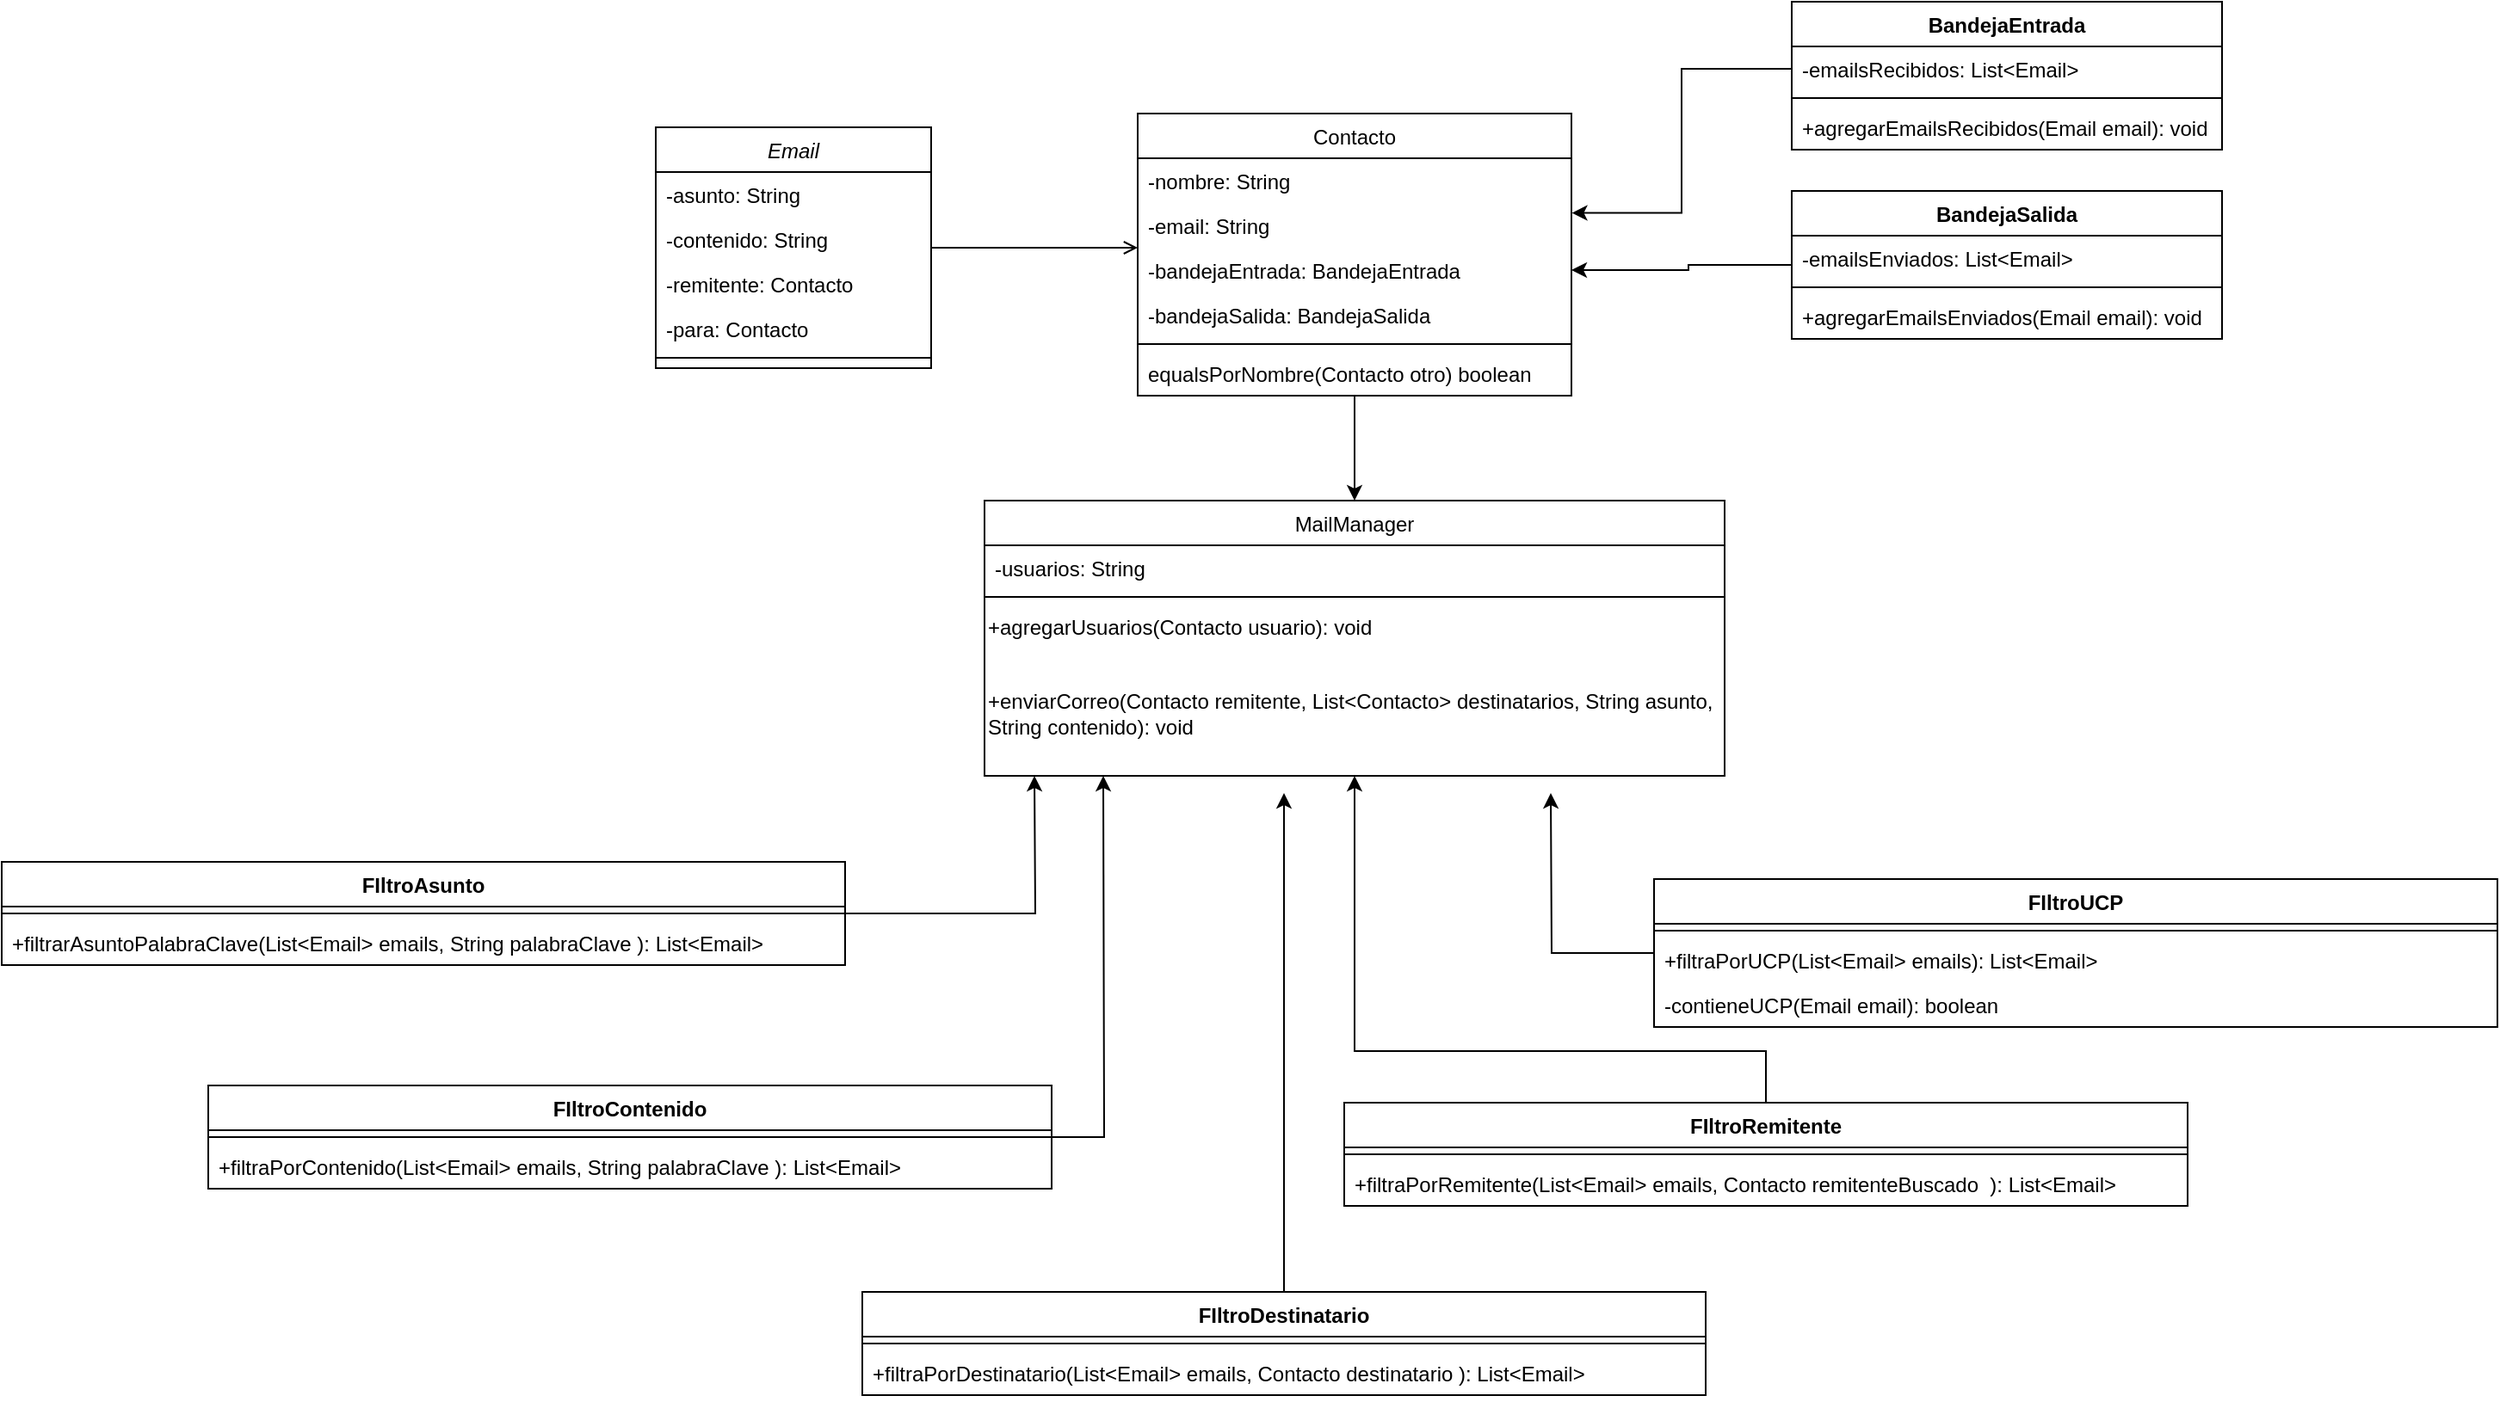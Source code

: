<mxfile version="22.0.4" type="device">
  <diagram id="C5RBs43oDa-KdzZeNtuy" name="Page-1">
    <mxGraphModel dx="1740" dy="464" grid="1" gridSize="10" guides="1" tooltips="1" connect="1" arrows="1" fold="1" page="1" pageScale="1" pageWidth="827" pageHeight="1169" math="0" shadow="0">
      <root>
        <mxCell id="WIyWlLk6GJQsqaUBKTNV-0" />
        <mxCell id="WIyWlLk6GJQsqaUBKTNV-1" parent="WIyWlLk6GJQsqaUBKTNV-0" />
        <mxCell id="zkfFHV4jXpPFQw0GAbJ--0" value="Email" style="swimlane;fontStyle=2;align=center;verticalAlign=top;childLayout=stackLayout;horizontal=1;startSize=26;horizontalStack=0;resizeParent=1;resizeLast=0;collapsible=1;marginBottom=0;rounded=0;shadow=0;strokeWidth=1;" parent="WIyWlLk6GJQsqaUBKTNV-1" vertex="1">
          <mxGeometry x="-330" y="113" width="160" height="140" as="geometry">
            <mxRectangle x="230" y="140" width="160" height="26" as="alternateBounds" />
          </mxGeometry>
        </mxCell>
        <mxCell id="zkfFHV4jXpPFQw0GAbJ--1" value="-asunto: String" style="text;align=left;verticalAlign=top;spacingLeft=4;spacingRight=4;overflow=hidden;rotatable=0;points=[[0,0.5],[1,0.5]];portConstraint=eastwest;" parent="zkfFHV4jXpPFQw0GAbJ--0" vertex="1">
          <mxGeometry y="26" width="160" height="26" as="geometry" />
        </mxCell>
        <mxCell id="zkfFHV4jXpPFQw0GAbJ--2" value="-contenido: String" style="text;align=left;verticalAlign=top;spacingLeft=4;spacingRight=4;overflow=hidden;rotatable=0;points=[[0,0.5],[1,0.5]];portConstraint=eastwest;rounded=0;shadow=0;html=0;" parent="zkfFHV4jXpPFQw0GAbJ--0" vertex="1">
          <mxGeometry y="52" width="160" height="26" as="geometry" />
        </mxCell>
        <mxCell id="zkfFHV4jXpPFQw0GAbJ--3" value="-remitente: Contacto" style="text;align=left;verticalAlign=top;spacingLeft=4;spacingRight=4;overflow=hidden;rotatable=0;points=[[0,0.5],[1,0.5]];portConstraint=eastwest;rounded=0;shadow=0;html=0;" parent="zkfFHV4jXpPFQw0GAbJ--0" vertex="1">
          <mxGeometry y="78" width="160" height="26" as="geometry" />
        </mxCell>
        <mxCell id="RFBZ_uwR2m0B5lEaDiZR-0" value="-para: Contacto" style="text;align=left;verticalAlign=top;spacingLeft=4;spacingRight=4;overflow=hidden;rotatable=0;points=[[0,0.5],[1,0.5]];portConstraint=eastwest;rounded=0;shadow=0;html=0;" vertex="1" parent="zkfFHV4jXpPFQw0GAbJ--0">
          <mxGeometry y="104" width="160" height="26" as="geometry" />
        </mxCell>
        <mxCell id="zkfFHV4jXpPFQw0GAbJ--4" value="" style="line;html=1;strokeWidth=1;align=left;verticalAlign=middle;spacingTop=-1;spacingLeft=3;spacingRight=3;rotatable=0;labelPosition=right;points=[];portConstraint=eastwest;" parent="zkfFHV4jXpPFQw0GAbJ--0" vertex="1">
          <mxGeometry y="130" width="160" height="8" as="geometry" />
        </mxCell>
        <mxCell id="zkfFHV4jXpPFQw0GAbJ--13" value="MailManager&#xa;" style="swimlane;fontStyle=0;align=center;verticalAlign=top;childLayout=stackLayout;horizontal=1;startSize=26;horizontalStack=0;resizeParent=1;resizeLast=0;collapsible=1;marginBottom=0;rounded=0;shadow=0;strokeWidth=1;" parent="WIyWlLk6GJQsqaUBKTNV-1" vertex="1">
          <mxGeometry x="-139" y="330" width="430" height="160" as="geometry">
            <mxRectangle x="340" y="380" width="170" height="26" as="alternateBounds" />
          </mxGeometry>
        </mxCell>
        <mxCell id="zkfFHV4jXpPFQw0GAbJ--14" value="-usuarios: String" style="text;align=left;verticalAlign=top;spacingLeft=4;spacingRight=4;overflow=hidden;rotatable=0;points=[[0,0.5],[1,0.5]];portConstraint=eastwest;" parent="zkfFHV4jXpPFQw0GAbJ--13" vertex="1">
          <mxGeometry y="26" width="430" height="26" as="geometry" />
        </mxCell>
        <mxCell id="zkfFHV4jXpPFQw0GAbJ--15" value="" style="line;html=1;strokeWidth=1;align=left;verticalAlign=middle;spacingTop=-1;spacingLeft=3;spacingRight=3;rotatable=0;labelPosition=right;points=[];portConstraint=eastwest;" parent="zkfFHV4jXpPFQw0GAbJ--13" vertex="1">
          <mxGeometry y="52" width="430" height="8" as="geometry" />
        </mxCell>
        <mxCell id="RFBZ_uwR2m0B5lEaDiZR-7" value="+agregarUsuarios(Contacto usuario): void&lt;br&gt;&lt;br&gt;&lt;br&gt;+enviarCorreo(Contacto remitente, List&amp;lt;Contacto&amp;gt; destinatarios, String asunto, String contenido): void&amp;nbsp;" style="text;html=1;strokeColor=none;fillColor=none;align=left;verticalAlign=top;whiteSpace=wrap;rounded=0;" vertex="1" parent="zkfFHV4jXpPFQw0GAbJ--13">
          <mxGeometry y="60" width="430" height="60" as="geometry" />
        </mxCell>
        <mxCell id="RFBZ_uwR2m0B5lEaDiZR-38" style="edgeStyle=orthogonalEdgeStyle;rounded=0;orthogonalLoop=1;jettySize=auto;html=1;entryX=0.5;entryY=0;entryDx=0;entryDy=0;" edge="1" parent="WIyWlLk6GJQsqaUBKTNV-1" source="zkfFHV4jXpPFQw0GAbJ--17" target="zkfFHV4jXpPFQw0GAbJ--13">
          <mxGeometry relative="1" as="geometry" />
        </mxCell>
        <mxCell id="zkfFHV4jXpPFQw0GAbJ--17" value="Contacto" style="swimlane;fontStyle=0;align=center;verticalAlign=top;childLayout=stackLayout;horizontal=1;startSize=26;horizontalStack=0;resizeParent=1;resizeLast=0;collapsible=1;marginBottom=0;rounded=0;shadow=0;strokeWidth=1;" parent="WIyWlLk6GJQsqaUBKTNV-1" vertex="1">
          <mxGeometry x="-50" y="105" width="252" height="164" as="geometry">
            <mxRectangle x="550" y="140" width="160" height="26" as="alternateBounds" />
          </mxGeometry>
        </mxCell>
        <mxCell id="zkfFHV4jXpPFQw0GAbJ--18" value="-nombre: String" style="text;align=left;verticalAlign=top;spacingLeft=4;spacingRight=4;overflow=hidden;rotatable=0;points=[[0,0.5],[1,0.5]];portConstraint=eastwest;" parent="zkfFHV4jXpPFQw0GAbJ--17" vertex="1">
          <mxGeometry y="26" width="252" height="26" as="geometry" />
        </mxCell>
        <mxCell id="zkfFHV4jXpPFQw0GAbJ--19" value="-email: String" style="text;align=left;verticalAlign=top;spacingLeft=4;spacingRight=4;overflow=hidden;rotatable=0;points=[[0,0.5],[1,0.5]];portConstraint=eastwest;rounded=0;shadow=0;html=0;" parent="zkfFHV4jXpPFQw0GAbJ--17" vertex="1">
          <mxGeometry y="52" width="252" height="26" as="geometry" />
        </mxCell>
        <mxCell id="RFBZ_uwR2m0B5lEaDiZR-9" value="-bandejaEntrada: BandejaEntrada" style="text;align=left;verticalAlign=top;spacingLeft=4;spacingRight=4;overflow=hidden;rotatable=0;points=[[0,0.5],[1,0.5]];portConstraint=eastwest;rounded=0;shadow=0;html=0;" vertex="1" parent="zkfFHV4jXpPFQw0GAbJ--17">
          <mxGeometry y="78" width="252" height="26" as="geometry" />
        </mxCell>
        <mxCell id="RFBZ_uwR2m0B5lEaDiZR-8" value="-bandejaSalida: BandejaSalida" style="text;align=left;verticalAlign=top;spacingLeft=4;spacingRight=4;overflow=hidden;rotatable=0;points=[[0,0.5],[1,0.5]];portConstraint=eastwest;rounded=0;shadow=0;html=0;" vertex="1" parent="zkfFHV4jXpPFQw0GAbJ--17">
          <mxGeometry y="104" width="252" height="26" as="geometry" />
        </mxCell>
        <mxCell id="zkfFHV4jXpPFQw0GAbJ--23" value="" style="line;html=1;strokeWidth=1;align=left;verticalAlign=middle;spacingTop=-1;spacingLeft=3;spacingRight=3;rotatable=0;labelPosition=right;points=[];portConstraint=eastwest;" parent="zkfFHV4jXpPFQw0GAbJ--17" vertex="1">
          <mxGeometry y="130" width="252" height="8" as="geometry" />
        </mxCell>
        <mxCell id="zkfFHV4jXpPFQw0GAbJ--24" value="equalsPorNombre(Contacto otro) boolean" style="text;align=left;verticalAlign=top;spacingLeft=4;spacingRight=4;overflow=hidden;rotatable=0;points=[[0,0.5],[1,0.5]];portConstraint=eastwest;" parent="zkfFHV4jXpPFQw0GAbJ--17" vertex="1">
          <mxGeometry y="138" width="252" height="26" as="geometry" />
        </mxCell>
        <mxCell id="zkfFHV4jXpPFQw0GAbJ--26" value="" style="endArrow=open;shadow=0;strokeWidth=1;rounded=0;endFill=1;edgeStyle=elbowEdgeStyle;elbow=vertical;" parent="WIyWlLk6GJQsqaUBKTNV-1" source="zkfFHV4jXpPFQw0GAbJ--0" target="zkfFHV4jXpPFQw0GAbJ--17" edge="1">
          <mxGeometry relative="1" as="geometry">
            <mxPoint x="-151" y="302" as="sourcePoint" />
            <mxPoint x="9" y="302" as="targetPoint" />
          </mxGeometry>
        </mxCell>
        <mxCell id="RFBZ_uwR2m0B5lEaDiZR-11" value="BandejaEntrada" style="swimlane;fontStyle=1;align=center;verticalAlign=top;childLayout=stackLayout;horizontal=1;startSize=26;horizontalStack=0;resizeParent=1;resizeParentMax=0;resizeLast=0;collapsible=1;marginBottom=0;whiteSpace=wrap;html=1;" vertex="1" parent="WIyWlLk6GJQsqaUBKTNV-1">
          <mxGeometry x="330" y="40" width="250" height="86" as="geometry" />
        </mxCell>
        <mxCell id="RFBZ_uwR2m0B5lEaDiZR-12" value="-emailsRecibidos: List&amp;lt;Email&amp;gt;" style="text;strokeColor=none;fillColor=none;align=left;verticalAlign=top;spacingLeft=4;spacingRight=4;overflow=hidden;rotatable=0;points=[[0,0.5],[1,0.5]];portConstraint=eastwest;whiteSpace=wrap;html=1;" vertex="1" parent="RFBZ_uwR2m0B5lEaDiZR-11">
          <mxGeometry y="26" width="250" height="26" as="geometry" />
        </mxCell>
        <mxCell id="RFBZ_uwR2m0B5lEaDiZR-13" value="" style="line;strokeWidth=1;fillColor=none;align=left;verticalAlign=middle;spacingTop=-1;spacingLeft=3;spacingRight=3;rotatable=0;labelPosition=right;points=[];portConstraint=eastwest;strokeColor=inherit;" vertex="1" parent="RFBZ_uwR2m0B5lEaDiZR-11">
          <mxGeometry y="52" width="250" height="8" as="geometry" />
        </mxCell>
        <mxCell id="RFBZ_uwR2m0B5lEaDiZR-14" value="+agregarEmailsRecibidos(Email email): void&amp;nbsp;" style="text;strokeColor=none;fillColor=none;align=left;verticalAlign=top;spacingLeft=4;spacingRight=4;overflow=hidden;rotatable=0;points=[[0,0.5],[1,0.5]];portConstraint=eastwest;whiteSpace=wrap;html=1;" vertex="1" parent="RFBZ_uwR2m0B5lEaDiZR-11">
          <mxGeometry y="60" width="250" height="26" as="geometry" />
        </mxCell>
        <mxCell id="RFBZ_uwR2m0B5lEaDiZR-36" style="edgeStyle=orthogonalEdgeStyle;rounded=0;orthogonalLoop=1;jettySize=auto;html=1;" edge="1" parent="WIyWlLk6GJQsqaUBKTNV-1" source="RFBZ_uwR2m0B5lEaDiZR-15" target="RFBZ_uwR2m0B5lEaDiZR-9">
          <mxGeometry relative="1" as="geometry">
            <Array as="points">
              <mxPoint x="270" y="193" />
              <mxPoint x="270" y="196" />
            </Array>
          </mxGeometry>
        </mxCell>
        <mxCell id="RFBZ_uwR2m0B5lEaDiZR-15" value="BandejaSalida" style="swimlane;fontStyle=1;align=center;verticalAlign=top;childLayout=stackLayout;horizontal=1;startSize=26;horizontalStack=0;resizeParent=1;resizeParentMax=0;resizeLast=0;collapsible=1;marginBottom=0;whiteSpace=wrap;html=1;" vertex="1" parent="WIyWlLk6GJQsqaUBKTNV-1">
          <mxGeometry x="330" y="150" width="250" height="86" as="geometry" />
        </mxCell>
        <mxCell id="RFBZ_uwR2m0B5lEaDiZR-16" value="-emailsEnviados: List&amp;lt;Email&amp;gt;" style="text;strokeColor=none;fillColor=none;align=left;verticalAlign=top;spacingLeft=4;spacingRight=4;overflow=hidden;rotatable=0;points=[[0,0.5],[1,0.5]];portConstraint=eastwest;whiteSpace=wrap;html=1;" vertex="1" parent="RFBZ_uwR2m0B5lEaDiZR-15">
          <mxGeometry y="26" width="250" height="26" as="geometry" />
        </mxCell>
        <mxCell id="RFBZ_uwR2m0B5lEaDiZR-17" value="" style="line;strokeWidth=1;fillColor=none;align=left;verticalAlign=middle;spacingTop=-1;spacingLeft=3;spacingRight=3;rotatable=0;labelPosition=right;points=[];portConstraint=eastwest;strokeColor=inherit;" vertex="1" parent="RFBZ_uwR2m0B5lEaDiZR-15">
          <mxGeometry y="52" width="250" height="8" as="geometry" />
        </mxCell>
        <mxCell id="RFBZ_uwR2m0B5lEaDiZR-18" value="+agregarEmailsEnviados(Email email): void&amp;nbsp;" style="text;strokeColor=none;fillColor=none;align=left;verticalAlign=top;spacingLeft=4;spacingRight=4;overflow=hidden;rotatable=0;points=[[0,0.5],[1,0.5]];portConstraint=eastwest;whiteSpace=wrap;html=1;" vertex="1" parent="RFBZ_uwR2m0B5lEaDiZR-15">
          <mxGeometry y="60" width="250" height="26" as="geometry" />
        </mxCell>
        <mxCell id="RFBZ_uwR2m0B5lEaDiZR-39" style="edgeStyle=orthogonalEdgeStyle;rounded=0;orthogonalLoop=1;jettySize=auto;html=1;" edge="1" parent="WIyWlLk6GJQsqaUBKTNV-1" source="RFBZ_uwR2m0B5lEaDiZR-19">
          <mxGeometry relative="1" as="geometry">
            <mxPoint x="-110" y="490" as="targetPoint" />
          </mxGeometry>
        </mxCell>
        <mxCell id="RFBZ_uwR2m0B5lEaDiZR-19" value="FIltroAsunto" style="swimlane;fontStyle=1;align=center;verticalAlign=top;childLayout=stackLayout;horizontal=1;startSize=26;horizontalStack=0;resizeParent=1;resizeParentMax=0;resizeLast=0;collapsible=1;marginBottom=0;whiteSpace=wrap;html=1;" vertex="1" parent="WIyWlLk6GJQsqaUBKTNV-1">
          <mxGeometry x="-710" y="540" width="490" height="60" as="geometry" />
        </mxCell>
        <mxCell id="RFBZ_uwR2m0B5lEaDiZR-21" value="" style="line;strokeWidth=1;fillColor=none;align=left;verticalAlign=middle;spacingTop=-1;spacingLeft=3;spacingRight=3;rotatable=0;labelPosition=right;points=[];portConstraint=eastwest;strokeColor=inherit;" vertex="1" parent="RFBZ_uwR2m0B5lEaDiZR-19">
          <mxGeometry y="26" width="490" height="8" as="geometry" />
        </mxCell>
        <mxCell id="RFBZ_uwR2m0B5lEaDiZR-22" value="+filtrarAsuntoPalabraClave(List&amp;lt;Email&amp;gt; emails, String palabraClave ): List&amp;lt;Email&amp;gt;" style="text;strokeColor=none;fillColor=none;align=left;verticalAlign=top;spacingLeft=4;spacingRight=4;overflow=hidden;rotatable=0;points=[[0,0.5],[1,0.5]];portConstraint=eastwest;whiteSpace=wrap;html=1;" vertex="1" parent="RFBZ_uwR2m0B5lEaDiZR-19">
          <mxGeometry y="34" width="490" height="26" as="geometry" />
        </mxCell>
        <mxCell id="RFBZ_uwR2m0B5lEaDiZR-40" style="edgeStyle=orthogonalEdgeStyle;rounded=0;orthogonalLoop=1;jettySize=auto;html=1;" edge="1" parent="WIyWlLk6GJQsqaUBKTNV-1" source="RFBZ_uwR2m0B5lEaDiZR-23">
          <mxGeometry relative="1" as="geometry">
            <mxPoint x="-70" y="490" as="targetPoint" />
          </mxGeometry>
        </mxCell>
        <mxCell id="RFBZ_uwR2m0B5lEaDiZR-23" value="FIltroContenido" style="swimlane;fontStyle=1;align=center;verticalAlign=top;childLayout=stackLayout;horizontal=1;startSize=26;horizontalStack=0;resizeParent=1;resizeParentMax=0;resizeLast=0;collapsible=1;marginBottom=0;whiteSpace=wrap;html=1;" vertex="1" parent="WIyWlLk6GJQsqaUBKTNV-1">
          <mxGeometry x="-590" y="670" width="490" height="60" as="geometry" />
        </mxCell>
        <mxCell id="RFBZ_uwR2m0B5lEaDiZR-24" value="" style="line;strokeWidth=1;fillColor=none;align=left;verticalAlign=middle;spacingTop=-1;spacingLeft=3;spacingRight=3;rotatable=0;labelPosition=right;points=[];portConstraint=eastwest;strokeColor=inherit;" vertex="1" parent="RFBZ_uwR2m0B5lEaDiZR-23">
          <mxGeometry y="26" width="490" height="8" as="geometry" />
        </mxCell>
        <mxCell id="RFBZ_uwR2m0B5lEaDiZR-25" value="+filtraPorContenido(List&amp;lt;Email&amp;gt; emails, String palabraClave ): List&amp;lt;Email&amp;gt;" style="text;strokeColor=none;fillColor=none;align=left;verticalAlign=top;spacingLeft=4;spacingRight=4;overflow=hidden;rotatable=0;points=[[0,0.5],[1,0.5]];portConstraint=eastwest;whiteSpace=wrap;html=1;" vertex="1" parent="RFBZ_uwR2m0B5lEaDiZR-23">
          <mxGeometry y="34" width="490" height="26" as="geometry" />
        </mxCell>
        <mxCell id="RFBZ_uwR2m0B5lEaDiZR-41" style="edgeStyle=orthogonalEdgeStyle;rounded=0;orthogonalLoop=1;jettySize=auto;html=1;" edge="1" parent="WIyWlLk6GJQsqaUBKTNV-1" source="RFBZ_uwR2m0B5lEaDiZR-26">
          <mxGeometry relative="1" as="geometry">
            <mxPoint x="35" y="500" as="targetPoint" />
          </mxGeometry>
        </mxCell>
        <mxCell id="RFBZ_uwR2m0B5lEaDiZR-26" value="FIltroDestinatario" style="swimlane;fontStyle=1;align=center;verticalAlign=top;childLayout=stackLayout;horizontal=1;startSize=26;horizontalStack=0;resizeParent=1;resizeParentMax=0;resizeLast=0;collapsible=1;marginBottom=0;whiteSpace=wrap;html=1;" vertex="1" parent="WIyWlLk6GJQsqaUBKTNV-1">
          <mxGeometry x="-210" y="790" width="490" height="60" as="geometry" />
        </mxCell>
        <mxCell id="RFBZ_uwR2m0B5lEaDiZR-27" value="" style="line;strokeWidth=1;fillColor=none;align=left;verticalAlign=middle;spacingTop=-1;spacingLeft=3;spacingRight=3;rotatable=0;labelPosition=right;points=[];portConstraint=eastwest;strokeColor=inherit;" vertex="1" parent="RFBZ_uwR2m0B5lEaDiZR-26">
          <mxGeometry y="26" width="490" height="8" as="geometry" />
        </mxCell>
        <mxCell id="RFBZ_uwR2m0B5lEaDiZR-28" value="+filtraPorDestinatario(List&amp;lt;Email&amp;gt; emails, Contacto destinatario ): List&amp;lt;Email&amp;gt;" style="text;strokeColor=none;fillColor=none;align=left;verticalAlign=top;spacingLeft=4;spacingRight=4;overflow=hidden;rotatable=0;points=[[0,0.5],[1,0.5]];portConstraint=eastwest;whiteSpace=wrap;html=1;" vertex="1" parent="RFBZ_uwR2m0B5lEaDiZR-26">
          <mxGeometry y="34" width="490" height="26" as="geometry" />
        </mxCell>
        <mxCell id="RFBZ_uwR2m0B5lEaDiZR-42" style="edgeStyle=orthogonalEdgeStyle;rounded=0;orthogonalLoop=1;jettySize=auto;html=1;entryX=0.5;entryY=1;entryDx=0;entryDy=0;" edge="1" parent="WIyWlLk6GJQsqaUBKTNV-1" source="RFBZ_uwR2m0B5lEaDiZR-29" target="zkfFHV4jXpPFQw0GAbJ--13">
          <mxGeometry relative="1" as="geometry">
            <Array as="points">
              <mxPoint x="315" y="650" />
              <mxPoint x="76" y="650" />
            </Array>
          </mxGeometry>
        </mxCell>
        <mxCell id="RFBZ_uwR2m0B5lEaDiZR-29" value="FIltroRemitente" style="swimlane;fontStyle=1;align=center;verticalAlign=top;childLayout=stackLayout;horizontal=1;startSize=26;horizontalStack=0;resizeParent=1;resizeParentMax=0;resizeLast=0;collapsible=1;marginBottom=0;whiteSpace=wrap;html=1;" vertex="1" parent="WIyWlLk6GJQsqaUBKTNV-1">
          <mxGeometry x="70" y="680" width="490" height="60" as="geometry" />
        </mxCell>
        <mxCell id="RFBZ_uwR2m0B5lEaDiZR-30" value="" style="line;strokeWidth=1;fillColor=none;align=left;verticalAlign=middle;spacingTop=-1;spacingLeft=3;spacingRight=3;rotatable=0;labelPosition=right;points=[];portConstraint=eastwest;strokeColor=inherit;" vertex="1" parent="RFBZ_uwR2m0B5lEaDiZR-29">
          <mxGeometry y="26" width="490" height="8" as="geometry" />
        </mxCell>
        <mxCell id="RFBZ_uwR2m0B5lEaDiZR-31" value="+filtraPorRemitente(List&amp;lt;Email&amp;gt; emails, Contacto remitenteBuscado&amp;nbsp; ): List&amp;lt;Email&amp;gt;" style="text;strokeColor=none;fillColor=none;align=left;verticalAlign=top;spacingLeft=4;spacingRight=4;overflow=hidden;rotatable=0;points=[[0,0.5],[1,0.5]];portConstraint=eastwest;whiteSpace=wrap;html=1;" vertex="1" parent="RFBZ_uwR2m0B5lEaDiZR-29">
          <mxGeometry y="34" width="490" height="26" as="geometry" />
        </mxCell>
        <mxCell id="RFBZ_uwR2m0B5lEaDiZR-43" style="edgeStyle=orthogonalEdgeStyle;rounded=0;orthogonalLoop=1;jettySize=auto;html=1;" edge="1" parent="WIyWlLk6GJQsqaUBKTNV-1" source="RFBZ_uwR2m0B5lEaDiZR-32">
          <mxGeometry relative="1" as="geometry">
            <mxPoint x="190.0" y="500" as="targetPoint" />
          </mxGeometry>
        </mxCell>
        <mxCell id="RFBZ_uwR2m0B5lEaDiZR-32" value="FIltroUCP" style="swimlane;fontStyle=1;align=center;verticalAlign=top;childLayout=stackLayout;horizontal=1;startSize=26;horizontalStack=0;resizeParent=1;resizeParentMax=0;resizeLast=0;collapsible=1;marginBottom=0;whiteSpace=wrap;html=1;" vertex="1" parent="WIyWlLk6GJQsqaUBKTNV-1">
          <mxGeometry x="250" y="550" width="490" height="86" as="geometry" />
        </mxCell>
        <mxCell id="RFBZ_uwR2m0B5lEaDiZR-33" value="" style="line;strokeWidth=1;fillColor=none;align=left;verticalAlign=middle;spacingTop=-1;spacingLeft=3;spacingRight=3;rotatable=0;labelPosition=right;points=[];portConstraint=eastwest;strokeColor=inherit;" vertex="1" parent="RFBZ_uwR2m0B5lEaDiZR-32">
          <mxGeometry y="26" width="490" height="8" as="geometry" />
        </mxCell>
        <mxCell id="RFBZ_uwR2m0B5lEaDiZR-34" value="+filtraPorUCP(List&amp;lt;Email&amp;gt; emails): List&amp;lt;Email&amp;gt;" style="text;strokeColor=none;fillColor=none;align=left;verticalAlign=top;spacingLeft=4;spacingRight=4;overflow=hidden;rotatable=0;points=[[0,0.5],[1,0.5]];portConstraint=eastwest;whiteSpace=wrap;html=1;" vertex="1" parent="RFBZ_uwR2m0B5lEaDiZR-32">
          <mxGeometry y="34" width="490" height="26" as="geometry" />
        </mxCell>
        <mxCell id="RFBZ_uwR2m0B5lEaDiZR-35" value="-contieneUCP(Email email): boolean" style="text;strokeColor=none;fillColor=none;align=left;verticalAlign=top;spacingLeft=4;spacingRight=4;overflow=hidden;rotatable=0;points=[[0,0.5],[1,0.5]];portConstraint=eastwest;whiteSpace=wrap;html=1;" vertex="1" parent="RFBZ_uwR2m0B5lEaDiZR-32">
          <mxGeometry y="60" width="490" height="26" as="geometry" />
        </mxCell>
        <mxCell id="RFBZ_uwR2m0B5lEaDiZR-37" style="edgeStyle=orthogonalEdgeStyle;rounded=0;orthogonalLoop=1;jettySize=auto;html=1;entryX=1.001;entryY=0.222;entryDx=0;entryDy=0;entryPerimeter=0;" edge="1" parent="WIyWlLk6GJQsqaUBKTNV-1" source="RFBZ_uwR2m0B5lEaDiZR-12" target="zkfFHV4jXpPFQw0GAbJ--19">
          <mxGeometry relative="1" as="geometry" />
        </mxCell>
      </root>
    </mxGraphModel>
  </diagram>
</mxfile>

